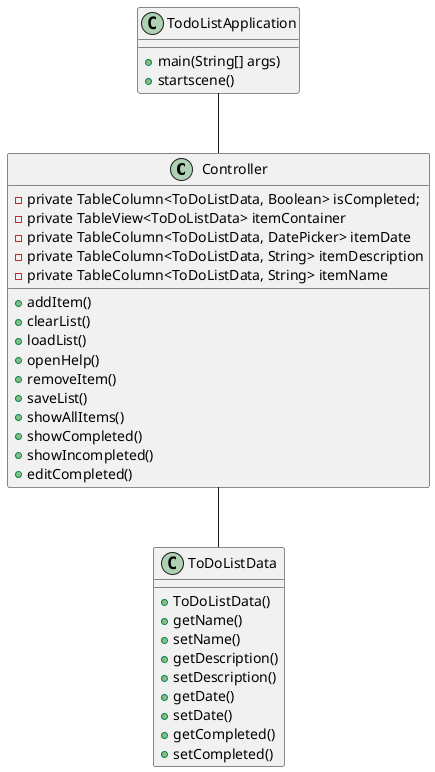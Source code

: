 @startuml


class Controller{
    -private TableColumn<ToDoListData, Boolean> isCompleted;
    -private TableView<ToDoListData> itemContainer
    -private TableColumn<ToDoListData, DatePicker> itemDate
    -private TableColumn<ToDoListData, String> itemDescription
    -private TableColumn<ToDoListData, String> itemName

    +addItem()
    +clearList()
    +loadList()
    +openHelp()
    +removeItem()
    +saveList()
    +showAllItems()
    +showCompleted()
    +showIncompleted()
    +editCompleted()
}

class TodoListApplication{
    +main(String[] args)
    +startscene()
}

class ToDoListData{
    +ToDoListData()
    +getName()
    +setName()
    +getDescription()
    +setDescription()
    +getDate()
    +setDate()
    +getCompleted()
    +setCompleted()

}

TodoListApplication -- Controller
Controller -- ToDoListData

@enduml